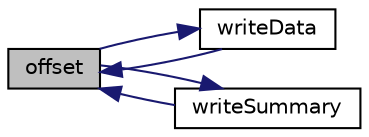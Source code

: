 digraph "offset"
{
  bgcolor="transparent";
  edge [fontname="Helvetica",fontsize="10",labelfontname="Helvetica",labelfontsize="10"];
  node [fontname="Helvetica",fontsize="10",shape=record];
  rankdir="LR";
  Node776 [label="offset",height=0.2,width=0.4,color="black", fillcolor="grey75", style="filled", fontcolor="black"];
  Node776 -> Node777 [dir="back",color="midnightblue",fontsize="10",style="solid",fontname="Helvetica"];
  Node777 [label="writeData",height=0.2,width=0.4,color="black",URL="$a22045.html#a25900c366cb0a98321899fde6c66dab7",tooltip="Write reconstruction information for the object. "];
  Node777 -> Node776 [dir="back",color="midnightblue",fontsize="10",style="solid",fontname="Helvetica"];
  Node776 -> Node778 [dir="back",color="midnightblue",fontsize="10",style="solid",fontname="Helvetica"];
  Node778 [label="writeSummary",height=0.2,width=0.4,color="black",URL="$a22045.html#a5be9e99101b9e3b0c97c7c94ceb0f5d3",tooltip="Write summary information about the object. "];
  Node778 -> Node776 [dir="back",color="midnightblue",fontsize="10",style="solid",fontname="Helvetica"];
}
